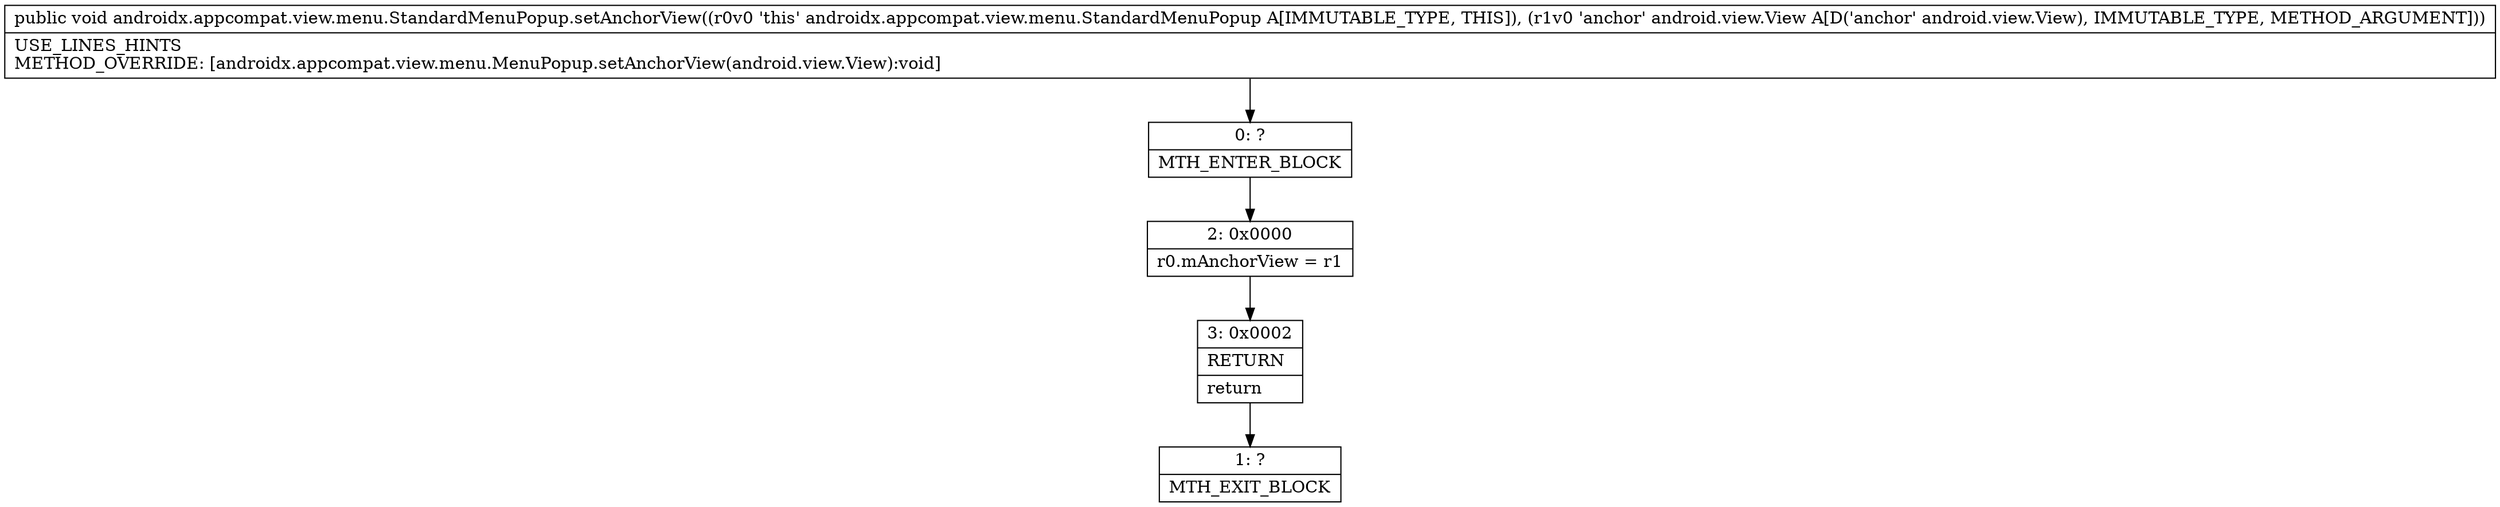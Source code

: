 digraph "CFG forandroidx.appcompat.view.menu.StandardMenuPopup.setAnchorView(Landroid\/view\/View;)V" {
Node_0 [shape=record,label="{0\:\ ?|MTH_ENTER_BLOCK\l}"];
Node_2 [shape=record,label="{2\:\ 0x0000|r0.mAnchorView = r1\l}"];
Node_3 [shape=record,label="{3\:\ 0x0002|RETURN\l|return\l}"];
Node_1 [shape=record,label="{1\:\ ?|MTH_EXIT_BLOCK\l}"];
MethodNode[shape=record,label="{public void androidx.appcompat.view.menu.StandardMenuPopup.setAnchorView((r0v0 'this' androidx.appcompat.view.menu.StandardMenuPopup A[IMMUTABLE_TYPE, THIS]), (r1v0 'anchor' android.view.View A[D('anchor' android.view.View), IMMUTABLE_TYPE, METHOD_ARGUMENT]))  | USE_LINES_HINTS\lMETHOD_OVERRIDE: [androidx.appcompat.view.menu.MenuPopup.setAnchorView(android.view.View):void]\l}"];
MethodNode -> Node_0;Node_0 -> Node_2;
Node_2 -> Node_3;
Node_3 -> Node_1;
}

